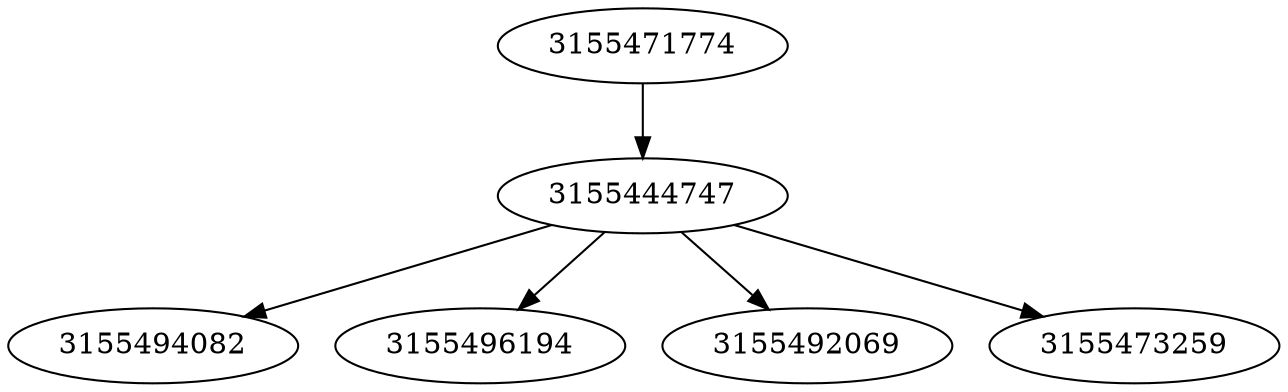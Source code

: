 strict digraph  {
3155494082;
3155496194;
3155492069;
3155473259;
3155444747;
3155471774;
3155444747 -> 3155473259;
3155444747 -> 3155492069;
3155444747 -> 3155494082;
3155444747 -> 3155496194;
3155471774 -> 3155444747;
}
